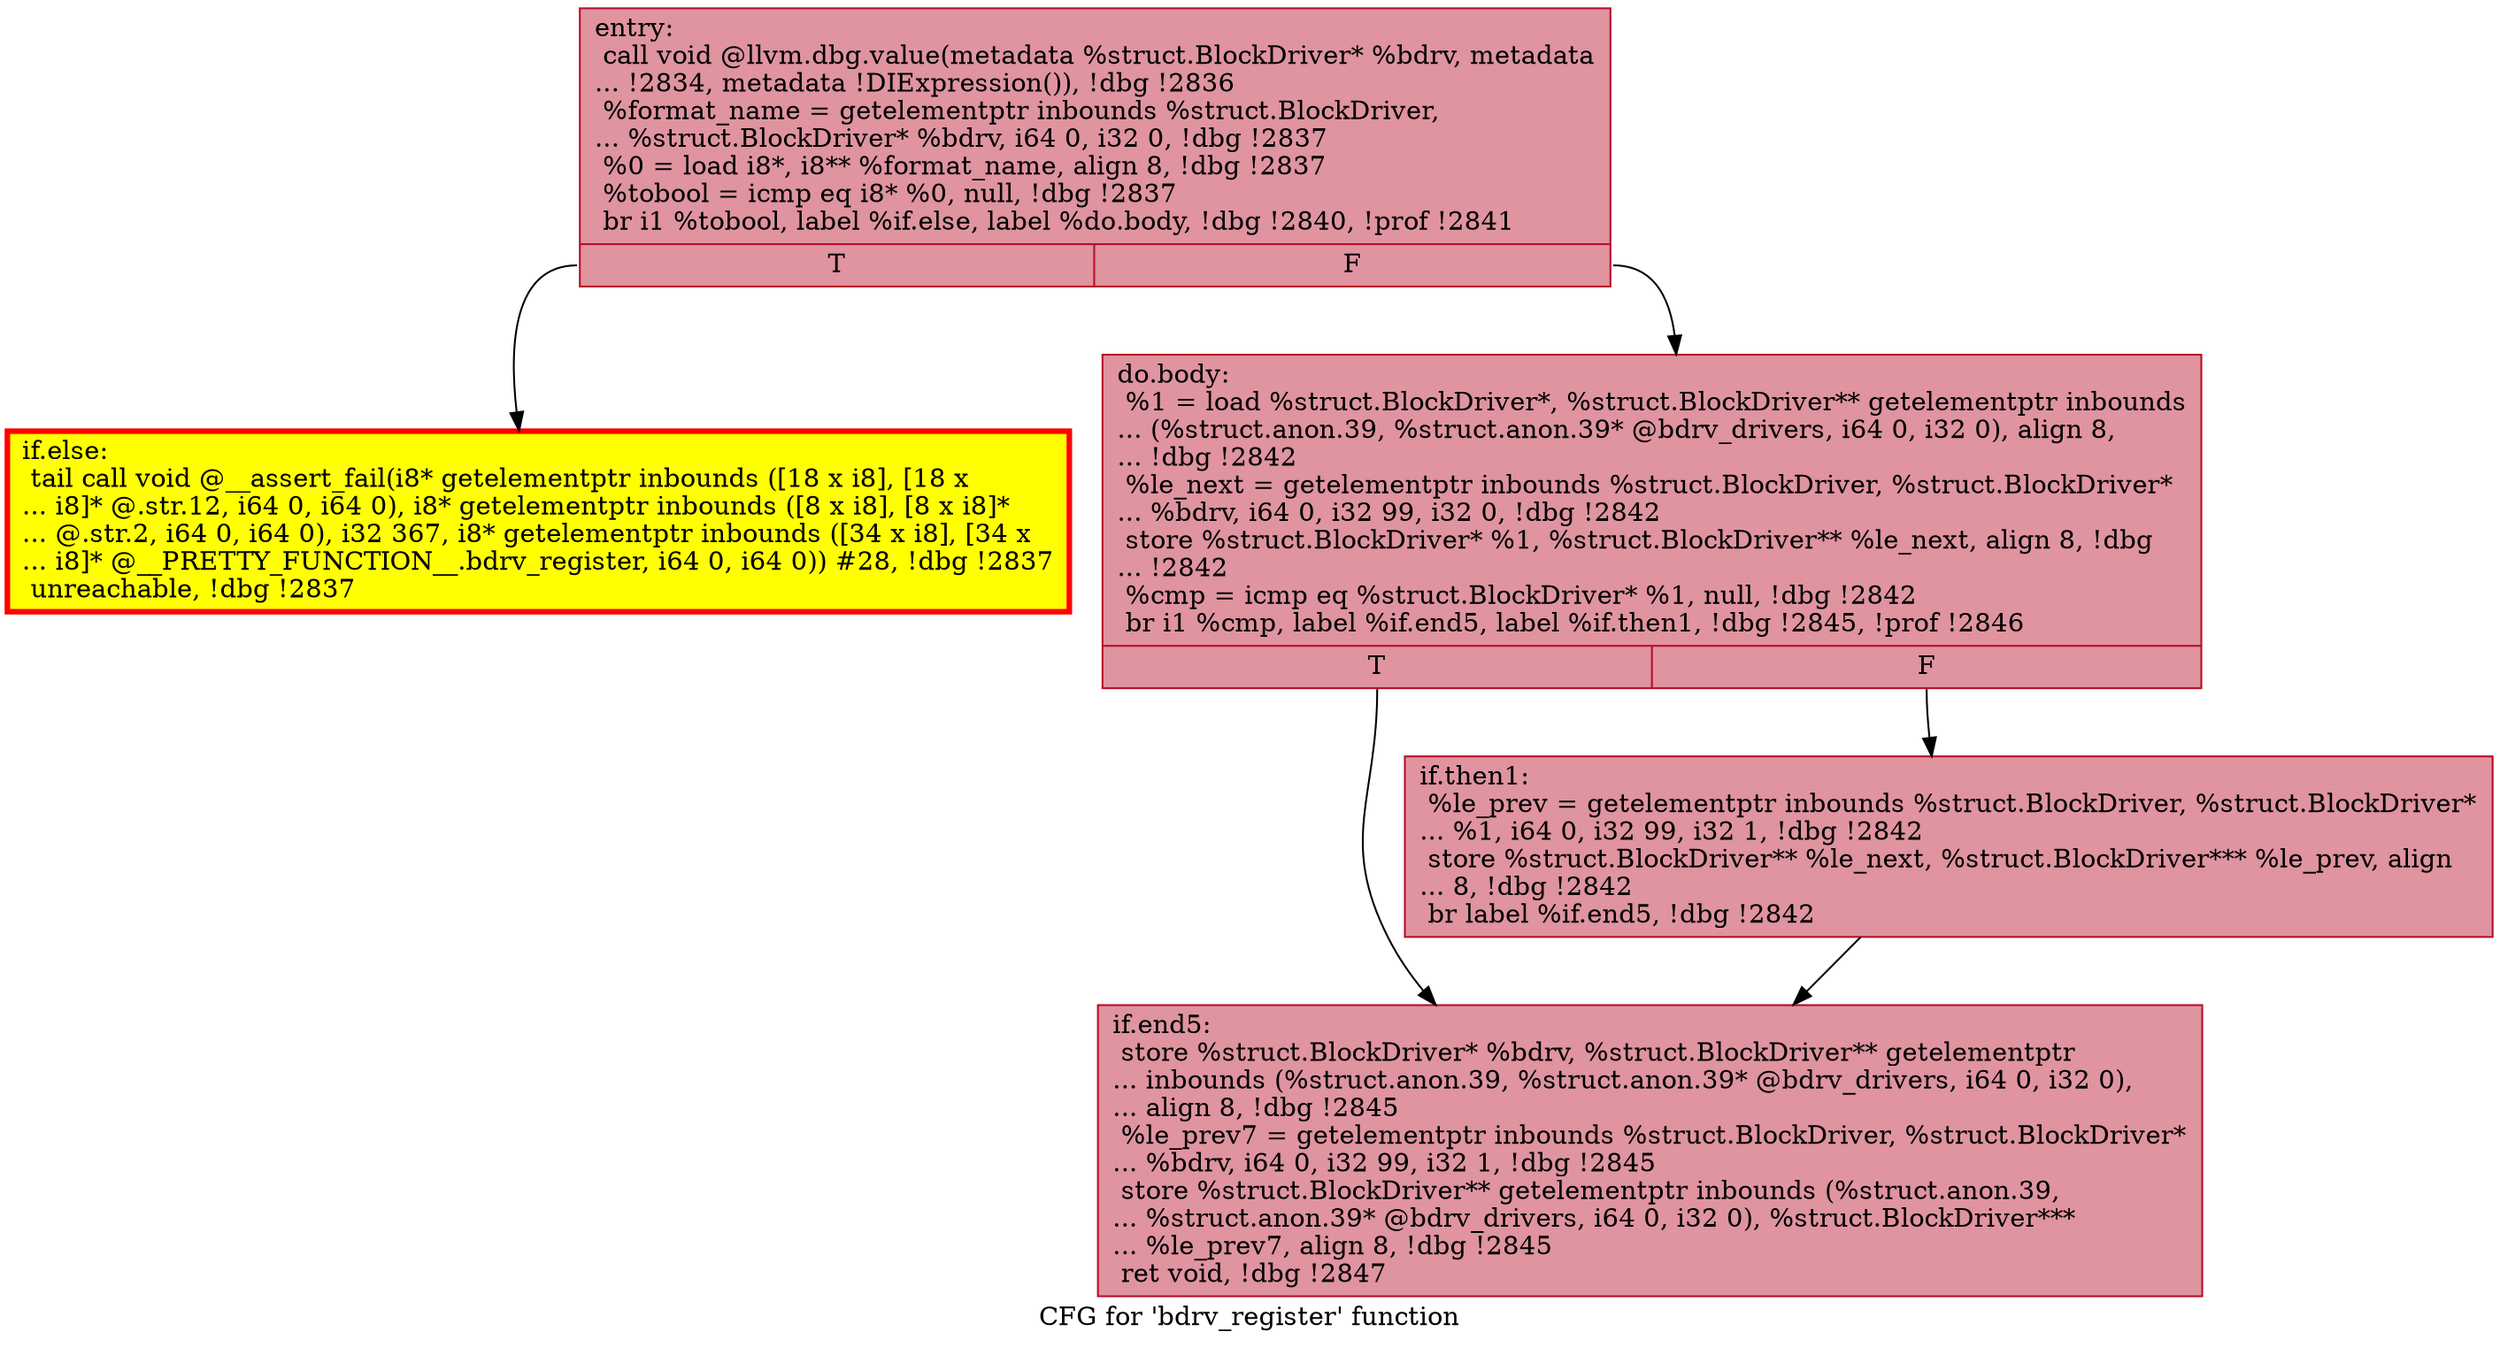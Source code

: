 digraph "CFG for 'bdrv_register' function" {
	label="CFG for 'bdrv_register' function";

	Node0x55906e243360 [shape=record,color="#b70d28ff", style=filled, fillcolor="#b70d2870",label="{entry:\l  call void @llvm.dbg.value(metadata %struct.BlockDriver* %bdrv, metadata\l... !2834, metadata !DIExpression()), !dbg !2836\l  %format_name = getelementptr inbounds %struct.BlockDriver,\l... %struct.BlockDriver* %bdrv, i64 0, i32 0, !dbg !2837\l  %0 = load i8*, i8** %format_name, align 8, !dbg !2837\l  %tobool = icmp eq i8* %0, null, !dbg !2837\l  br i1 %tobool, label %if.else, label %do.body, !dbg !2840, !prof !2841\l|{<s0>T|<s1>F}}"];
	Node0x55906e243360:s0 -> Node0x55906e2482a0;
	Node0x55906e243360:s1 -> Node0x55906e249c50;
	Node0x55906e2482a0 [shape=record,penwidth=3.0, style="filled", color="red", fillcolor="yellow",label="{if.else:                                          \l  tail call void @__assert_fail(i8* getelementptr inbounds ([18 x i8], [18 x\l... i8]* @.str.12, i64 0, i64 0), i8* getelementptr inbounds ([8 x i8], [8 x i8]*\l... @.str.2, i64 0, i64 0), i32 367, i8* getelementptr inbounds ([34 x i8], [34 x\l... i8]* @__PRETTY_FUNCTION__.bdrv_register, i64 0, i64 0)) #28, !dbg !2837\l  unreachable, !dbg !2837\l}"];
	Node0x55906e249c50 [shape=record,color="#b70d28ff", style=filled, fillcolor="#b70d2870",label="{do.body:                                          \l  %1 = load %struct.BlockDriver*, %struct.BlockDriver** getelementptr inbounds\l... (%struct.anon.39, %struct.anon.39* @bdrv_drivers, i64 0, i32 0), align 8,\l... !dbg !2842\l  %le_next = getelementptr inbounds %struct.BlockDriver, %struct.BlockDriver*\l... %bdrv, i64 0, i32 99, i32 0, !dbg !2842\l  store %struct.BlockDriver* %1, %struct.BlockDriver** %le_next, align 8, !dbg\l... !2842\l  %cmp = icmp eq %struct.BlockDriver* %1, null, !dbg !2842\l  br i1 %cmp, label %if.end5, label %if.then1, !dbg !2845, !prof !2846\l|{<s0>T|<s1>F}}"];
	Node0x55906e249c50:s0 -> Node0x55906e249dc0;
	Node0x55906e249c50:s1 -> Node0x55906e249d50;
	Node0x55906e249d50 [shape=record,color="#b70d28ff", style=filled, fillcolor="#b70d2870",label="{if.then1:                                         \l  %le_prev = getelementptr inbounds %struct.BlockDriver, %struct.BlockDriver*\l... %1, i64 0, i32 99, i32 1, !dbg !2842\l  store %struct.BlockDriver** %le_next, %struct.BlockDriver*** %le_prev, align\l... 8, !dbg !2842\l  br label %if.end5, !dbg !2842\l}"];
	Node0x55906e249d50 -> Node0x55906e249dc0;
	Node0x55906e249dc0 [shape=record,color="#b70d28ff", style=filled, fillcolor="#b70d2870",label="{if.end5:                                          \l  store %struct.BlockDriver* %bdrv, %struct.BlockDriver** getelementptr\l... inbounds (%struct.anon.39, %struct.anon.39* @bdrv_drivers, i64 0, i32 0),\l... align 8, !dbg !2845\l  %le_prev7 = getelementptr inbounds %struct.BlockDriver, %struct.BlockDriver*\l... %bdrv, i64 0, i32 99, i32 1, !dbg !2845\l  store %struct.BlockDriver** getelementptr inbounds (%struct.anon.39,\l... %struct.anon.39* @bdrv_drivers, i64 0, i32 0), %struct.BlockDriver***\l... %le_prev7, align 8, !dbg !2845\l  ret void, !dbg !2847\l}"];
}
